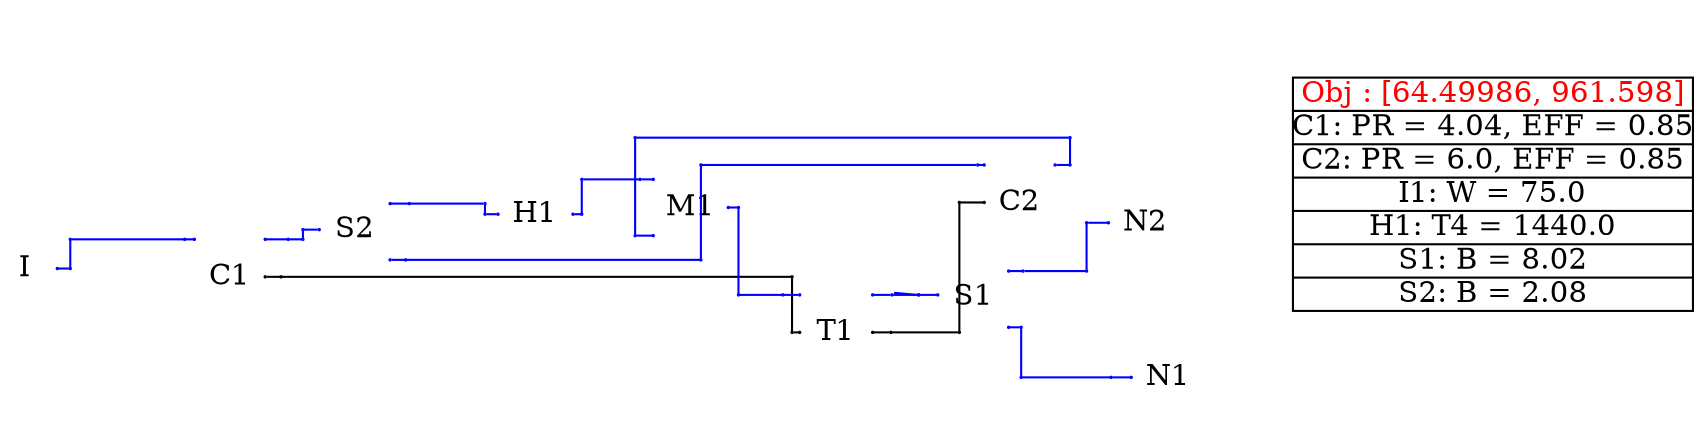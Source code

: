 graph sample11 {
	sizeNode1 [label="" color=white fixedsize=true height=0.01 pos="0,0!" shape=point width=0.01]
	sizeNode2 [label="" color=white fixedsize=true height=0.01 pos="7.888888888888889,2.69125!" shape=point width=0.01]
	configuration [label="{C1:  PR = 4.04, EFF = 0.85|C2:  PR = 6.0, EFF = 0.85|I1:  W = 75.0|H1:  T4 = 1440.0|S1:  B = 8.02|S2:  B = 2.08}" color=black fixedsize=true height=1.3333333333333333 pos="9.88888888888889,1.345625!" shape=record width=2.6666666666666665]
	obj [label="Obj : [64.49986, 961.598]" color=black fixedsize=true fontcolor=red height=0.2222222222222222 pos="9.88888888888889,2.1234027777777778!" shape=box width=2.6666666666666665]
	graph [layout=neato overlap=true]
	1 [label="" color=white height=0 image="C:\Users\57725\Desktop\work\component\\I.png" pos="0.10259002985644362,0.9615591077989006!" shape=box width=0]
	"1Label" [label=I color=white fixedsize=true height=0.2222222222222222 pos="0.10259002985644362,0.9615591077989006!" shape=box style=filled width=0.2222222222222222]
	2 [label="" color=white height=0 image="C:\Users\57725\Desktop\work\component\\C.png" pos="1.4678357312505161,0.9061990070654075!" shape=box width=0]
	"2Label" [label=C1 color=white fixedsize=true height=0.2222222222222222 pos="1.4678357312505161,0.9061990070654075!" shape=box style=filled width=0.2222222222222222]
	3 [label="" color=white height=0 image="C:\Users\57725\Desktop\work\component\\S.png" pos="2.300402522747772,1.2207863663140972!" shape=box width=0]
	"3Label" [label=S2 color=white fixedsize=true height=0.2222222222222222 pos="2.300402522747772,1.2207863663140972!" shape=box style=filled width=0.2222222222222222]
	4 [label="" color=white height=0 image="C:\Users\57725\Desktop\work\component\\T.png" pos="5.51036251089349,0.5359069692252677!" shape=box width=0]
	"4Label" [label=T1 color=white fixedsize=true height=0.2222222222222222 pos="5.51036251089349,0.5359069692252677!" shape=box style=filled width=0.2222222222222222]
	5 [label="" color=white height=0 image="C:\Users\57725\Desktop\work\component\\H.png" pos="3.5058862907493866,1.3238080933520335!" shape=box width=0]
	"5Label" [label=H1 color=white fixedsize=true height=0.2222222222222222 pos="3.5058862907493866,1.3238080933520335!" shape=box style=filled width=0.2222222222222222]
	6 [label="" color=white height=0 image="C:\Users\57725\Desktop\work\component\\C.png" pos="6.733519266650048,1.4021043531490536!" shape=box width=0]
	"6Label" [label=C2 color=white fixedsize=true height=0.2222222222222222 pos="6.733519266650048,1.4021043531490536!" shape=box style=filled width=0.2222222222222222]
	7 [label="" color=white height=0 image="C:\Users\57725\Desktop\work\component\\M.png" pos="4.540986622930106,1.3683865135791307!" shape=box width=0]
	"7Label" [label=M1 color=white fixedsize=true height=0.2222222222222222 pos="4.540986622930106,1.3683865135791307!" shape=box style=filled width=0.2222222222222222]
	8 [label="" color=white height=0 image="C:\Users\57725\Desktop\work\component\\S.png" pos="6.423855517827437,0.7711222822545685!" shape=box width=0]
	"8Label" [label=S1 color=white fixedsize=true height=0.2222222222222222 pos="6.423855517827437,0.7711222822545685!" shape=box style=filled width=0.2222222222222222]
	9 [label="" color=white height=0 image="C:\Users\57725\Desktop\work\component\\N.png" pos="7.72753173493181,0.23600310585586234!" shape=box width=0]
	"9Label" [label=N1 color=white fixedsize=true height=0.2222222222222222 pos="7.72753173493181,0.23600310585586234!" shape=box style=filled width=0.2222222222222222]
	10 [label="" color=white height=0 image="C:\Users\57725\Desktop\work\component\\N.png" pos="7.5754794336838085,1.2667133789460916!" shape=box width=0]
	"10Label" [label=N2 color=white fixedsize=true height=0.2222222222222222 pos="7.5754794336838085,1.2667133789460916!" shape=box style=filled width=0.2222222222222222]
	"1_e" [label="" color=blue fixedsize=true height=0.01 pos="0.3178678076342214,0.9615591077989006!" shape=point width=0.01]
	"1s_e" [label="" color=blue fixedsize=true height=0.01 pos="0.4044361352353152,0.9615591077989006!" shape=point width=0.01]
	"1_e" -- "1s_e" [color=blue]
	C1_nw [label="" color=blue fixedsize=true height=0.01 pos="1.2317246201394052,1.1561990070654076!" shape=point width=0.01]
	C1t_nw [label="" color=blue fixedsize=true height=0.01 pos="1.1664691600433104,1.1561990070654076!" shape=point width=0.01]
	C1_nw -- C1t_nw [color=blue]
	blankNode24 [label="" color=blue fixedsize=true height=0.01 pos="0.4044361352353152,1.1561990070654076!" shape=point width=0.01]
	"1s_e" -- blankNode24 [color=blue]
	blankNode24 -- C1t_nw [color=blue]
	C1_ne [label="" color=blue fixedsize=true height=0.01 pos="1.7039468423616273,1.1561990070654076!" shape=point width=0.01]
	C1s_ne [label="" color=blue fixedsize=true height=0.01 pos="1.8575473518882073,1.1561990070654076!" shape=point width=0.01]
	C1_ne -- C1s_ne [color=blue]
	S2_w [label="" color=blue fixedsize=true height=0.01 pos="2.0642914116366606,1.2207863663140972!" shape=point width=0.01]
	S2t_w [label="" color=blue fixedsize=true height=0.01 pos="1.9553451590841742,1.2207863663140972!" shape=point width=0.01]
	S2_w -- S2t_w [color=blue]
	blankNode25 [label="" color=blue fixedsize=true height=0.01 pos="1.9553451590841742,1.1561990070654076!" shape=point width=0.01]
	C1s_ne -- blankNode25 [color=blue]
	blankNode25 -- S2t_w [color=blue]
	C1_e [label="" color=black fixedsize=true height=0.01 pos="1.7039468423616273,0.9061990070654075!" shape=point width=0.01]
	C1s_e [label="" color=black fixedsize=true height=0.01 pos="1.80945378078684,0.9061990070654075!" shape=point width=0.01]
	C1_e -- C1s_e [color=black]
	T1_w [label="" color=black fixedsize=true height=0.01 pos="5.267306955337935,0.5359069692252677!" shape=point width=0.01]
	T1t_w [label="" color=black fixedsize=true height=0.01 pos="5.216174340747569,0.5359069692252677!" shape=point width=0.01]
	T1_w -- T1t_w [color=black]
	blankNode26 [label="" color=black fixedsize=true height=0.01 pos="5.216174340747569,0.9061990070654075!" shape=point width=0.01]
	C1s_e -- blankNode26 [color=black]
	blankNode26 -- T1t_w [color=black]
	S2_ne [label="" color=blue fixedsize=true height=0.01 pos="2.536513633858883,1.3943974774252084!" shape=point width=0.01]
	S2s_ne [label="" color=blue fixedsize=true height=0.01 pos="2.6645606589257596,1.3943974774252084!" shape=point width=0.01]
	S2_ne -- S2s_ne [color=blue]
	H1_w [label="" color=blue fixedsize=true height=0.01 pos="3.2558862907493866,1.3238080933520335!" shape=point width=0.01]
	H1t_w [label="" color=blue fixedsize=true height=0.01 pos="3.1691491951512862,1.3238080933520335!" shape=point width=0.01]
	H1_w -- H1t_w [color=blue]
	blankNode27 [label="" color=blue fixedsize=true height=0.01 pos="3.1691491951512862,1.3943974774252084!" shape=point width=0.01]
	S2s_ne -- blankNode27 [color=blue]
	blankNode27 -- H1t_w [color=blue]
	S2_se [label="" color=blue fixedsize=true height=0.01 pos="2.536513633858883,1.0193974774252084!" shape=point width=0.01]
	S2s_se [label="" color=blue fixedsize=true height=0.01 pos="2.6399440051141223,1.0193974774252084!" shape=point width=0.01]
	S2_se -- S2s_se [color=blue]
	C2_nw [label="" color=blue fixedsize=true height=0.01 pos="6.497408155538937,1.6521043531490536!" shape=point width=0.01]
	C2t_nw [label="" color=blue fixedsize=true height=0.01 pos="6.454093503802849,1.6521043531490536!" shape=point width=0.01]
	C2_nw -- C2t_nw [color=blue]
	blankNode28 [label="" color=blue fixedsize=true height=0.01 pos="4.608708261971536,1.0193974774252084!" shape=point width=0.01]
	blankNode29 [label="" color=blue fixedsize=true height=0.01 pos="4.608708261971536,1.6521043531490536!" shape=point width=0.01]
	S2s_se -- blankNode28 [color=blue]
	blankNode28 -- blankNode29 [color=blue]
	blankNode29 -- C2t_nw [color=blue]
	H1_e [label="" color=blue fixedsize=true height=0.01 pos="3.7558862907493866,1.3238080933520335!" shape=point width=0.01]
	H1s_e [label="" color=blue fixedsize=true height=0.01 pos="3.814394988096335,1.3238080933520335!" shape=point width=0.01]
	H1_e -- H1s_e [color=blue]
	M1_nw [label="" color=blue fixedsize=true height=0.01 pos="4.290986622930106,1.5558865135791307!" shape=point width=0.01]
	M1t_nw [label="" color=blue fixedsize=true height=0.01 pos="4.20292315409429,1.5558865135791307!" shape=point width=0.01]
	M1_nw -- M1t_nw [color=blue]
	blankNode30 [label="" color=blue fixedsize=true height=0.01 pos="3.814394988096335,1.5558865135791307!" shape=point width=0.01]
	H1s_e -- blankNode30 [color=blue]
	blankNode30 -- M1t_nw [color=blue]
	M1_e [label="" color=blue fixedsize=true height=0.01 pos="4.790986622930106,1.3683865135791307!" shape=point width=0.01]
	M1s_e [label="" color=blue fixedsize=true height=0.01 pos="4.859052101396183,1.3683865135791307!" shape=point width=0.01]
	M1_e -- M1s_e [color=blue]
	T1_nw [label="" color=blue fixedsize=true height=0.01 pos="5.267306955337935,0.7859069692252677!" shape=point width=0.01]
	T1t_nw [label="" color=blue fixedsize=true height=0.01 pos="5.155036181750427,0.7859069692252677!" shape=point width=0.01]
	T1_nw -- T1t_nw [color=blue]
	blankNode31 [label="" color=blue fixedsize=true height=0.01 pos="4.859052101396183,0.7859069692252677!" shape=point width=0.01]
	M1s_e -- blankNode31 [color=blue]
	blankNode31 -- T1t_nw [color=blue]
	8 [pos="6.423855517827437,0.7859069692252677!"]
	T1_ne [label="" color=blue fixedsize=true height=0.01 pos="5.753418066449046,0.7859069692252677!" shape=point width=0.01]
	T1s_ne [label="" color=blue fixedsize=true height=0.01 pos="5.882596931469425,0.7859069692252677!" shape=point width=0.01]
	T1_ne -- T1s_ne [color=blue]
	S1_w [label="" color=blue fixedsize=true height=0.01 pos="6.187744406716325,0.7859069692252677!" shape=point width=0.01]
	S1t_w [label="" color=blue fixedsize=true height=0.01 pos="6.060141591042686,0.7859069692252677!" shape=point width=0.01]
	S1_w -- S1t_w [color=blue]
	T1s_ne:ne -- S1t_w:w [color=blue]
	blankNode32 [label="" color=blue fixedsize=true height=0.01 pos="6.060141591042686,0.7859069692252677!" shape=point width=0.01]
	T1s_ne -- blankNode32 [color=blue]
	blankNode32 -- S1t_w [color=blue]
	T1_e [label="" color=black fixedsize=true height=0.01 pos="5.753418066449046,0.5359069692252677!" shape=point width=0.01]
	T1s_e [label="" color=black fixedsize=true height=0.01 pos="5.87454504820607,0.5359069692252677!" shape=point width=0.01]
	T1_e -- T1s_e [color=black]
	C2_w [label="" color=black fixedsize=true height=0.01 pos="6.497408155538937,1.4021043531490536!" shape=point width=0.01]
	C2t_w [label="" color=black fixedsize=true height=0.01 pos="6.3317143273833905,1.4021043531490536!" shape=point width=0.01]
	C2_w -- C2t_w [color=black]
	blankNode33 [label="" color=black fixedsize=true height=0.01 pos="6.3317143273833905,0.5359069692252677!" shape=point width=0.01]
	T1s_e -- blankNode33 [color=black]
	blankNode33 -- C2t_w [color=black]
	S1_se [label="" color=blue fixedsize=true height=0.01 pos="6.659966628938547,0.5697333933656795!" shape=point width=0.01]
	S1s_se [label="" color=blue fixedsize=true height=0.01 pos="6.74369115553649,0.5697333933656795!" shape=point width=0.01]
	S1_se -- S1s_se [color=blue]
	N1_w [label="" color=blue fixedsize=true height=0.01 pos="7.47753173493181,0.23600310585586234!" shape=point width=0.01]
	N1t_w [label="" color=blue fixedsize=true height=0.01 pos="7.34344094225886,0.23600310585586234!" shape=point width=0.01]
	N1_w -- N1t_w [color=blue]
	blankNode34 [label="" color=blue fixedsize=true height=0.01 pos="6.74369115553649,0.23600310585586234!" shape=point width=0.01]
	S1s_se -- blankNode34 [color=blue]
	blankNode34 -- N1t_w [color=blue]
	S1_ne [label="" color=blue fixedsize=true height=0.01 pos="6.659966628938547,0.9447333933656795!" shape=point width=0.01]
	S1s_ne [label="" color=blue fixedsize=true height=0.01 pos="6.755919611509002,0.9447333933656795!" shape=point width=0.01]
	S1_ne -- S1s_ne [color=blue]
	N2_w [label="" color=blue fixedsize=true height=0.01 pos="7.3254794336838085,1.2667133789460916!" shape=point width=0.01]
	N2t_w [label="" color=blue fixedsize=true height=0.01 pos="7.17977363675383,1.2667133789460916!" shape=point width=0.01]
	N2_w -- N2t_w [color=blue]
	blankNode35 [label="" color=blue fixedsize=true height=0.01 pos="7.17977363675383,0.9447333933656795!" shape=point width=0.01]
	S1s_ne -- blankNode35 [color=blue]
	blankNode35 -- N2t_w [color=blue]
	M1_sw [label="" color=blue fixedsize=true height=0.01 pos="4.290986622930106,1.1808865135791307!" shape=point width=0.01]
	M1s_sw [label="" color=blue fixedsize=true height=0.01 pos="4.170092921944465,1.1808865135791307!" shape=point width=0.01]
	M1_sw -- M1s_sw [color=blue]
	C2_ne [label="" color=blue fixedsize=true height=0.01 pos="6.96963037776116,1.6521043531490536!" shape=point width=0.01]
	C2t_ne [label="" color=blue fixedsize=true height=0.01 pos="7.069512427773015,1.6521043531490536!" shape=point width=0.01]
	C2_ne -- C2t_ne [color=blue]
	blankNode36 [label="" color=blue fixedsize=true height=0.01 pos="4.170092921944465,1.8339674297325703!" shape=point width=0.01]
	blankNode37 [label="" color=blue fixedsize=true height=0.01 pos="7.069512427773015,1.8339674297325703!" shape=point width=0.01]
	M1s_sw -- blankNode36 [color=blue]
	blankNode36 -- blankNode37 [color=blue]
	blankNode37 -- C2t_ne [color=blue]
}
